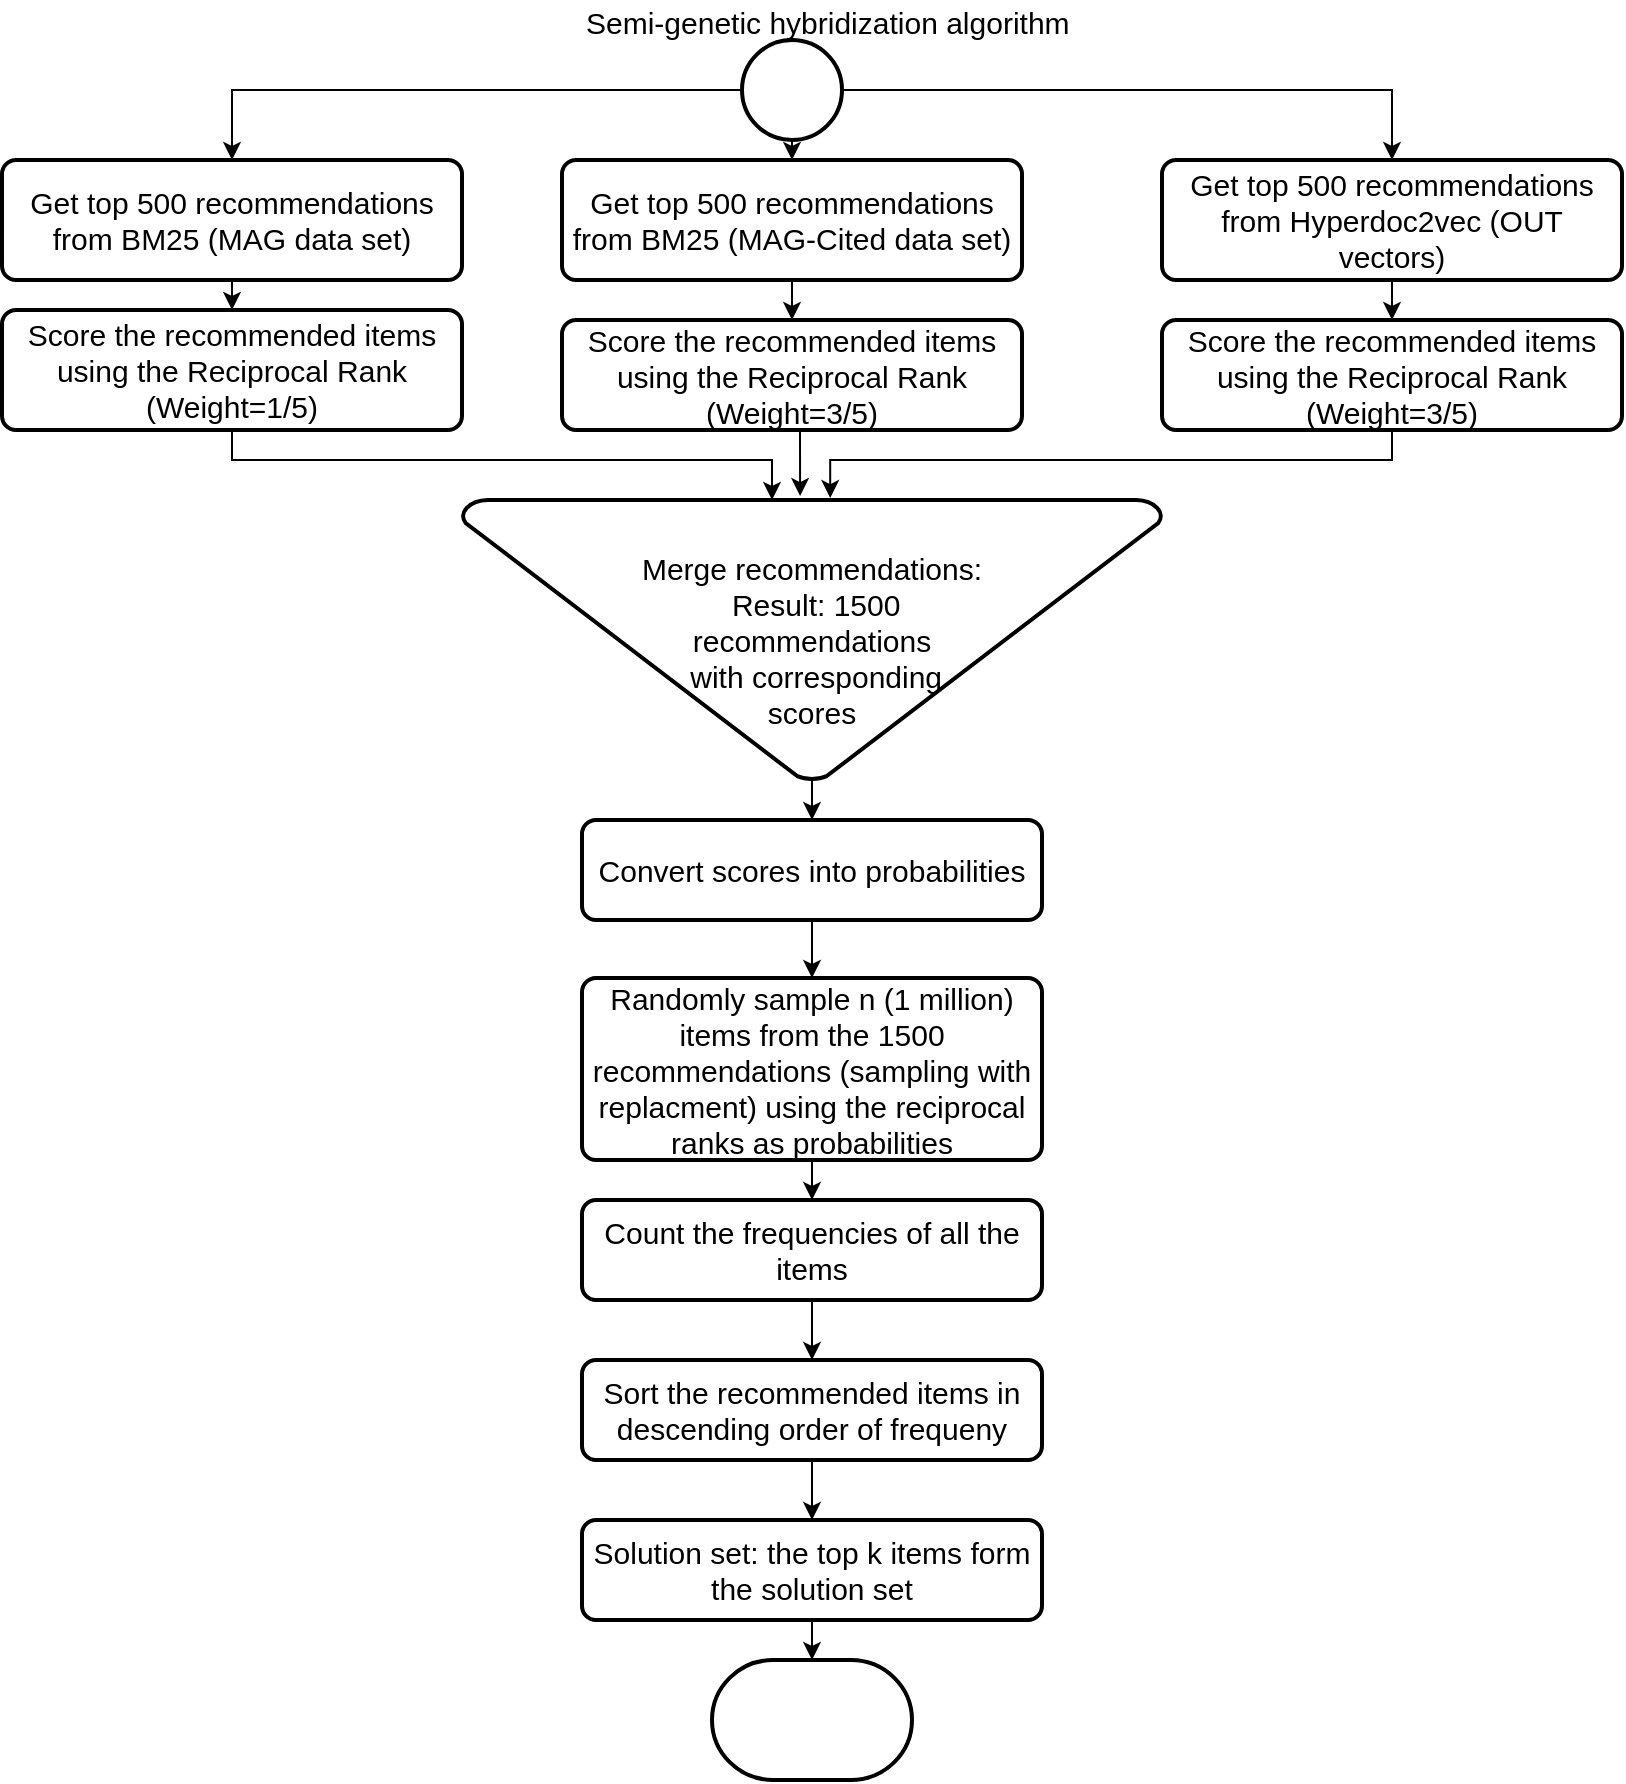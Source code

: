 <mxfile version="10.7.7" type="device"><diagram id="17BWLZhhGpJcz_0nCvLJ" name="Page-1"><mxGraphModel dx="1651" dy="496" grid="1" gridSize="10" guides="1" tooltips="1" connect="1" arrows="1" fold="1" page="1" pageScale="1" pageWidth="827" pageHeight="1169" math="0" shadow="0"><root><mxCell id="0"/><mxCell id="1" parent="0"/><mxCell id="0QpPTnXQdG7rBVcvd_1l-1" style="edgeStyle=orthogonalEdgeStyle;rounded=0;orthogonalLoop=1;jettySize=auto;html=1;exitX=0.5;exitY=1;exitDx=0;exitDy=0;exitPerimeter=0;entryX=0.5;entryY=0;entryDx=0;entryDy=0;fontSize=15;" parent="1" source="0QpPTnXQdG7rBVcvd_1l-3" target="0QpPTnXQdG7rBVcvd_1l-6" edge="1"><mxGeometry relative="1" as="geometry"/></mxCell><mxCell id="0QpPTnXQdG7rBVcvd_1l-2" style="edgeStyle=orthogonalEdgeStyle;rounded=0;orthogonalLoop=1;jettySize=auto;html=1;exitX=0.5;exitY=0;exitDx=0;exitDy=0;exitPerimeter=0;entryX=0.5;entryY=0;entryDx=0;entryDy=0;fontSize=15;" parent="1" source="0QpPTnXQdG7rBVcvd_1l-3" target="0QpPTnXQdG7rBVcvd_1l-8" edge="1"><mxGeometry relative="1" as="geometry"/></mxCell><mxCell id="0QpPTnXQdG7rBVcvd_1l-29" style="edgeStyle=orthogonalEdgeStyle;rounded=0;orthogonalLoop=1;jettySize=auto;html=1;exitX=1;exitY=0.5;exitDx=0;exitDy=0;exitPerimeter=0;fontSize=15;" parent="1" source="0QpPTnXQdG7rBVcvd_1l-3" target="0QpPTnXQdG7rBVcvd_1l-27" edge="1"><mxGeometry relative="1" as="geometry"/></mxCell><mxCell id="0QpPTnXQdG7rBVcvd_1l-3" value="" style="strokeWidth=2;html=1;shape=mxgraph.flowchart.start_2;whiteSpace=wrap;direction=south;fontSize=15;" parent="1" vertex="1"><mxGeometry x="370" y="80" width="50" height="50" as="geometry"/></mxCell><mxCell id="0QpPTnXQdG7rBVcvd_1l-4" value="Semi-genetic hybridization algorithm" style="text;html=1;resizable=0;points=[];autosize=1;align=left;verticalAlign=top;spacingTop=-4;fontSize=15;" parent="1" vertex="1"><mxGeometry x="290" y="60" width="210" height="20" as="geometry"/></mxCell><mxCell id="0QpPTnXQdG7rBVcvd_1l-26" value="" style="edgeStyle=orthogonalEdgeStyle;rounded=0;orthogonalLoop=1;jettySize=auto;html=1;fontSize=15;" parent="1" source="0QpPTnXQdG7rBVcvd_1l-6" target="0QpPTnXQdG7rBVcvd_1l-10" edge="1"><mxGeometry relative="1" as="geometry"/></mxCell><mxCell id="0QpPTnXQdG7rBVcvd_1l-6" value="Get top 500 recommendations from BM25 (MAG data set)" style="rounded=1;whiteSpace=wrap;html=1;absoluteArcSize=1;arcSize=14;strokeWidth=2;fontSize=15;" parent="1" vertex="1"><mxGeometry y="140" width="230" height="60" as="geometry"/></mxCell><mxCell id="0QpPTnXQdG7rBVcvd_1l-7" style="edgeStyle=orthogonalEdgeStyle;rounded=0;orthogonalLoop=1;jettySize=auto;html=1;exitX=0.5;exitY=1;exitDx=0;exitDy=0;entryX=0.5;entryY=0;entryDx=0;entryDy=0;fontSize=15;" parent="1" source="0QpPTnXQdG7rBVcvd_1l-8" target="0QpPTnXQdG7rBVcvd_1l-12" edge="1"><mxGeometry relative="1" as="geometry"><mxPoint x="605" y="250" as="targetPoint"/></mxGeometry></mxCell><mxCell id="0QpPTnXQdG7rBVcvd_1l-8" value="Get top 500 recommendations from Hyperdoc2vec (OUT vectors)" style="rounded=1;whiteSpace=wrap;html=1;absoluteArcSize=1;arcSize=14;strokeWidth=2;fontSize=15;" parent="1" vertex="1"><mxGeometry x="580" y="140" width="230" height="60" as="geometry"/></mxCell><mxCell id="mnIzonYawdYlCFOYwYAi-3" style="edgeStyle=orthogonalEdgeStyle;rounded=0;orthogonalLoop=1;jettySize=auto;html=1;exitX=0.5;exitY=1;exitDx=0;exitDy=0;fontSize=15;" edge="1" parent="1" source="0QpPTnXQdG7rBVcvd_1l-10" target="0QpPTnXQdG7rBVcvd_1l-14"><mxGeometry relative="1" as="geometry"><Array as="points"><mxPoint x="115" y="290"/><mxPoint x="385" y="290"/></Array></mxGeometry></mxCell><mxCell id="0QpPTnXQdG7rBVcvd_1l-10" value="Score the recommended items using the Reciprocal Rank (Weight=1/5)" style="rounded=1;whiteSpace=wrap;html=1;absoluteArcSize=1;arcSize=14;strokeWidth=2;fontSize=15;" parent="1" vertex="1"><mxGeometry y="215" width="230" height="60" as="geometry"/></mxCell><mxCell id="mnIzonYawdYlCFOYwYAi-10" style="edgeStyle=orthogonalEdgeStyle;rounded=0;orthogonalLoop=1;jettySize=auto;html=1;exitX=0.5;exitY=1;exitDx=0;exitDy=0;entryX=0.526;entryY=-0.007;entryDx=0;entryDy=0;entryPerimeter=0;fontSize=15;" edge="1" parent="1" source="0QpPTnXQdG7rBVcvd_1l-12" target="0QpPTnXQdG7rBVcvd_1l-14"><mxGeometry relative="1" as="geometry"><Array as="points"><mxPoint x="695" y="290"/><mxPoint x="414" y="290"/></Array></mxGeometry></mxCell><mxCell id="0QpPTnXQdG7rBVcvd_1l-12" value="Score the recommended items using the Reciprocal Rank (Weight=3/5)" style="rounded=1;whiteSpace=wrap;html=1;absoluteArcSize=1;arcSize=14;strokeWidth=2;fontSize=15;" parent="1" vertex="1"><mxGeometry x="580" y="220" width="230" height="55" as="geometry"/></mxCell><mxCell id="mnIzonYawdYlCFOYwYAi-9" style="edgeStyle=orthogonalEdgeStyle;rounded=0;orthogonalLoop=1;jettySize=auto;html=1;exitX=0.5;exitY=1;exitDx=0;exitDy=0;exitPerimeter=0;entryX=0.5;entryY=0;entryDx=0;entryDy=0;fontSize=15;" edge="1" parent="1" source="0QpPTnXQdG7rBVcvd_1l-14" target="0QpPTnXQdG7rBVcvd_1l-25"><mxGeometry relative="1" as="geometry"/></mxCell><mxCell id="0QpPTnXQdG7rBVcvd_1l-14" value="Merge recommendations:&lt;br style=&quot;font-size: 15px;&quot;&gt;&amp;nbsp;Result: 1500 &lt;br style=&quot;font-size: 15px;&quot;&gt;recommendations&lt;br style=&quot;font-size: 15px;&quot;&gt;&amp;nbsp;with corresponding &lt;br style=&quot;font-size: 15px;&quot;&gt;scores" style="strokeWidth=2;html=1;shape=mxgraph.flowchart.merge_or_storage;whiteSpace=wrap;fontSize=15;" parent="1" vertex="1"><mxGeometry x="230" y="310" width="350" height="140" as="geometry"/></mxCell><mxCell id="0QpPTnXQdG7rBVcvd_1l-15" value="" style="edgeStyle=orthogonalEdgeStyle;rounded=0;orthogonalLoop=1;jettySize=auto;html=1;fontSize=15;" parent="1" source="0QpPTnXQdG7rBVcvd_1l-16" target="0QpPTnXQdG7rBVcvd_1l-18" edge="1"><mxGeometry relative="1" as="geometry"/></mxCell><mxCell id="0QpPTnXQdG7rBVcvd_1l-16" value="Randomly sample n (1 million) items from the 1500 recommendations (sampling with replacment) using the reciprocal ranks as probabilities" style="rounded=1;whiteSpace=wrap;html=1;absoluteArcSize=1;arcSize=14;strokeWidth=2;fontSize=15;" parent="1" vertex="1"><mxGeometry x="290" y="549" width="230" height="91" as="geometry"/></mxCell><mxCell id="0QpPTnXQdG7rBVcvd_1l-17" style="edgeStyle=orthogonalEdgeStyle;rounded=0;orthogonalLoop=1;jettySize=auto;html=1;exitX=0.5;exitY=1;exitDx=0;exitDy=0;entryX=0.5;entryY=0;entryDx=0;entryDy=0;fontSize=15;" parent="1" source="0QpPTnXQdG7rBVcvd_1l-18" target="0QpPTnXQdG7rBVcvd_1l-20" edge="1"><mxGeometry relative="1" as="geometry"/></mxCell><mxCell id="0QpPTnXQdG7rBVcvd_1l-18" value="Count the frequencies of all the items" style="rounded=1;whiteSpace=wrap;html=1;absoluteArcSize=1;arcSize=14;strokeWidth=2;fontSize=15;" parent="1" vertex="1"><mxGeometry x="290" y="660" width="230" height="50" as="geometry"/></mxCell><mxCell id="0QpPTnXQdG7rBVcvd_1l-19" style="edgeStyle=orthogonalEdgeStyle;rounded=0;orthogonalLoop=1;jettySize=auto;html=1;exitX=0.5;exitY=1;exitDx=0;exitDy=0;entryX=0.5;entryY=0;entryDx=0;entryDy=0;fontSize=15;" parent="1" source="0QpPTnXQdG7rBVcvd_1l-20" target="0QpPTnXQdG7rBVcvd_1l-22" edge="1"><mxGeometry relative="1" as="geometry"/></mxCell><mxCell id="0QpPTnXQdG7rBVcvd_1l-20" value="Sort the recommended items in descending order of frequeny" style="rounded=1;whiteSpace=wrap;html=1;absoluteArcSize=1;arcSize=14;strokeWidth=2;fontSize=15;" parent="1" vertex="1"><mxGeometry x="290" y="740" width="230" height="50" as="geometry"/></mxCell><mxCell id="0QpPTnXQdG7rBVcvd_1l-21" style="edgeStyle=orthogonalEdgeStyle;rounded=0;orthogonalLoop=1;jettySize=auto;html=1;exitX=0.5;exitY=1;exitDx=0;exitDy=0;fontSize=15;" parent="1" source="0QpPTnXQdG7rBVcvd_1l-22" target="0QpPTnXQdG7rBVcvd_1l-23" edge="1"><mxGeometry relative="1" as="geometry"/></mxCell><mxCell id="0QpPTnXQdG7rBVcvd_1l-22" value="Solution set: the top k items form the solution set" style="rounded=1;whiteSpace=wrap;html=1;absoluteArcSize=1;arcSize=14;strokeWidth=2;fontSize=15;" parent="1" vertex="1"><mxGeometry x="290" y="820" width="230" height="50" as="geometry"/></mxCell><mxCell id="0QpPTnXQdG7rBVcvd_1l-23" value="" style="strokeWidth=2;html=1;shape=mxgraph.flowchart.terminator;whiteSpace=wrap;fontSize=15;" parent="1" vertex="1"><mxGeometry x="355" y="890" width="100" height="60" as="geometry"/></mxCell><mxCell id="0QpPTnXQdG7rBVcvd_1l-24" value="" style="edgeStyle=orthogonalEdgeStyle;rounded=0;orthogonalLoop=1;jettySize=auto;html=1;fontSize=15;" parent="1" source="0QpPTnXQdG7rBVcvd_1l-25" target="0QpPTnXQdG7rBVcvd_1l-16" edge="1"><mxGeometry relative="1" as="geometry"/></mxCell><mxCell id="0QpPTnXQdG7rBVcvd_1l-25" value="Convert scores into probabilities" style="rounded=1;whiteSpace=wrap;html=1;absoluteArcSize=1;arcSize=14;strokeWidth=2;fontSize=15;" parent="1" vertex="1"><mxGeometry x="290" y="470" width="230" height="50" as="geometry"/></mxCell><mxCell id="0QpPTnXQdG7rBVcvd_1l-30" style="edgeStyle=orthogonalEdgeStyle;rounded=0;orthogonalLoop=1;jettySize=auto;html=1;exitX=0.5;exitY=1;exitDx=0;exitDy=0;entryX=0.5;entryY=0;entryDx=0;entryDy=0;fontSize=15;" parent="1" source="0QpPTnXQdG7rBVcvd_1l-27" target="0QpPTnXQdG7rBVcvd_1l-28" edge="1"><mxGeometry relative="1" as="geometry"/></mxCell><mxCell id="0QpPTnXQdG7rBVcvd_1l-27" value="Get top 500 recommendations from BM25 (MAG-Cited data set)" style="rounded=1;whiteSpace=wrap;html=1;absoluteArcSize=1;arcSize=14;strokeWidth=2;fontSize=15;" parent="1" vertex="1"><mxGeometry x="280" y="140" width="230" height="60" as="geometry"/></mxCell><mxCell id="mnIzonYawdYlCFOYwYAi-8" style="edgeStyle=orthogonalEdgeStyle;rounded=0;orthogonalLoop=1;jettySize=auto;html=1;exitX=0.5;exitY=1;exitDx=0;exitDy=0;entryX=0.483;entryY=-0.014;entryDx=0;entryDy=0;entryPerimeter=0;fontSize=15;" edge="1" parent="1" source="0QpPTnXQdG7rBVcvd_1l-28" target="0QpPTnXQdG7rBVcvd_1l-14"><mxGeometry relative="1" as="geometry"/></mxCell><mxCell id="0QpPTnXQdG7rBVcvd_1l-28" value="Score the recommended items using the Reciprocal Rank (Weight=3/5)" style="rounded=1;whiteSpace=wrap;html=1;absoluteArcSize=1;arcSize=14;strokeWidth=2;fontSize=15;" parent="1" vertex="1"><mxGeometry x="280" y="220" width="230" height="55" as="geometry"/></mxCell></root></mxGraphModel></diagram></mxfile>
